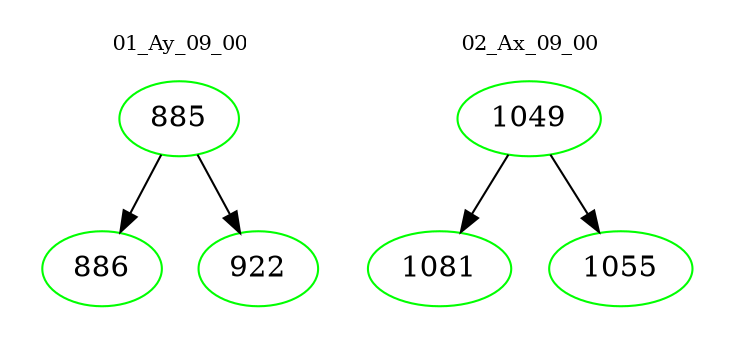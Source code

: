 digraph{
subgraph cluster_0 {
color = white
label = "01_Ay_09_00";
fontsize=10;
T0_885 [label="885", color="green"]
T0_885 -> T0_886 [color="black"]
T0_886 [label="886", color="green"]
T0_885 -> T0_922 [color="black"]
T0_922 [label="922", color="green"]
}
subgraph cluster_1 {
color = white
label = "02_Ax_09_00";
fontsize=10;
T1_1049 [label="1049", color="green"]
T1_1049 -> T1_1081 [color="black"]
T1_1081 [label="1081", color="green"]
T1_1049 -> T1_1055 [color="black"]
T1_1055 [label="1055", color="green"]
}
}
